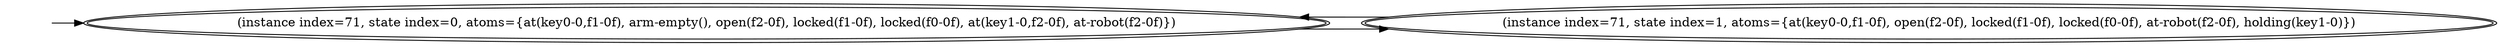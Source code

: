 digraph {
rankdir="LR"
s0[peripheries=2,label="(instance index=71, state index=0, atoms={at(key0-0,f1-0f), arm-empty(), open(f2-0f), locked(f1-0f), locked(f0-0f), at(key1-0,f2-0f), at-robot(f2-0f)})"]
s1[peripheries=2,label="(instance index=71, state index=1, atoms={at(key0-0,f1-0f), open(f2-0f), locked(f1-0f), locked(f0-0f), at-robot(f2-0f), holding(key1-0)})"]
Dangling [ label = "", style = invis ]
{ rank = same; Dangling }
Dangling -> s0
{ rank = same; s0}
{
s0->s1
s1->s0
}
}
